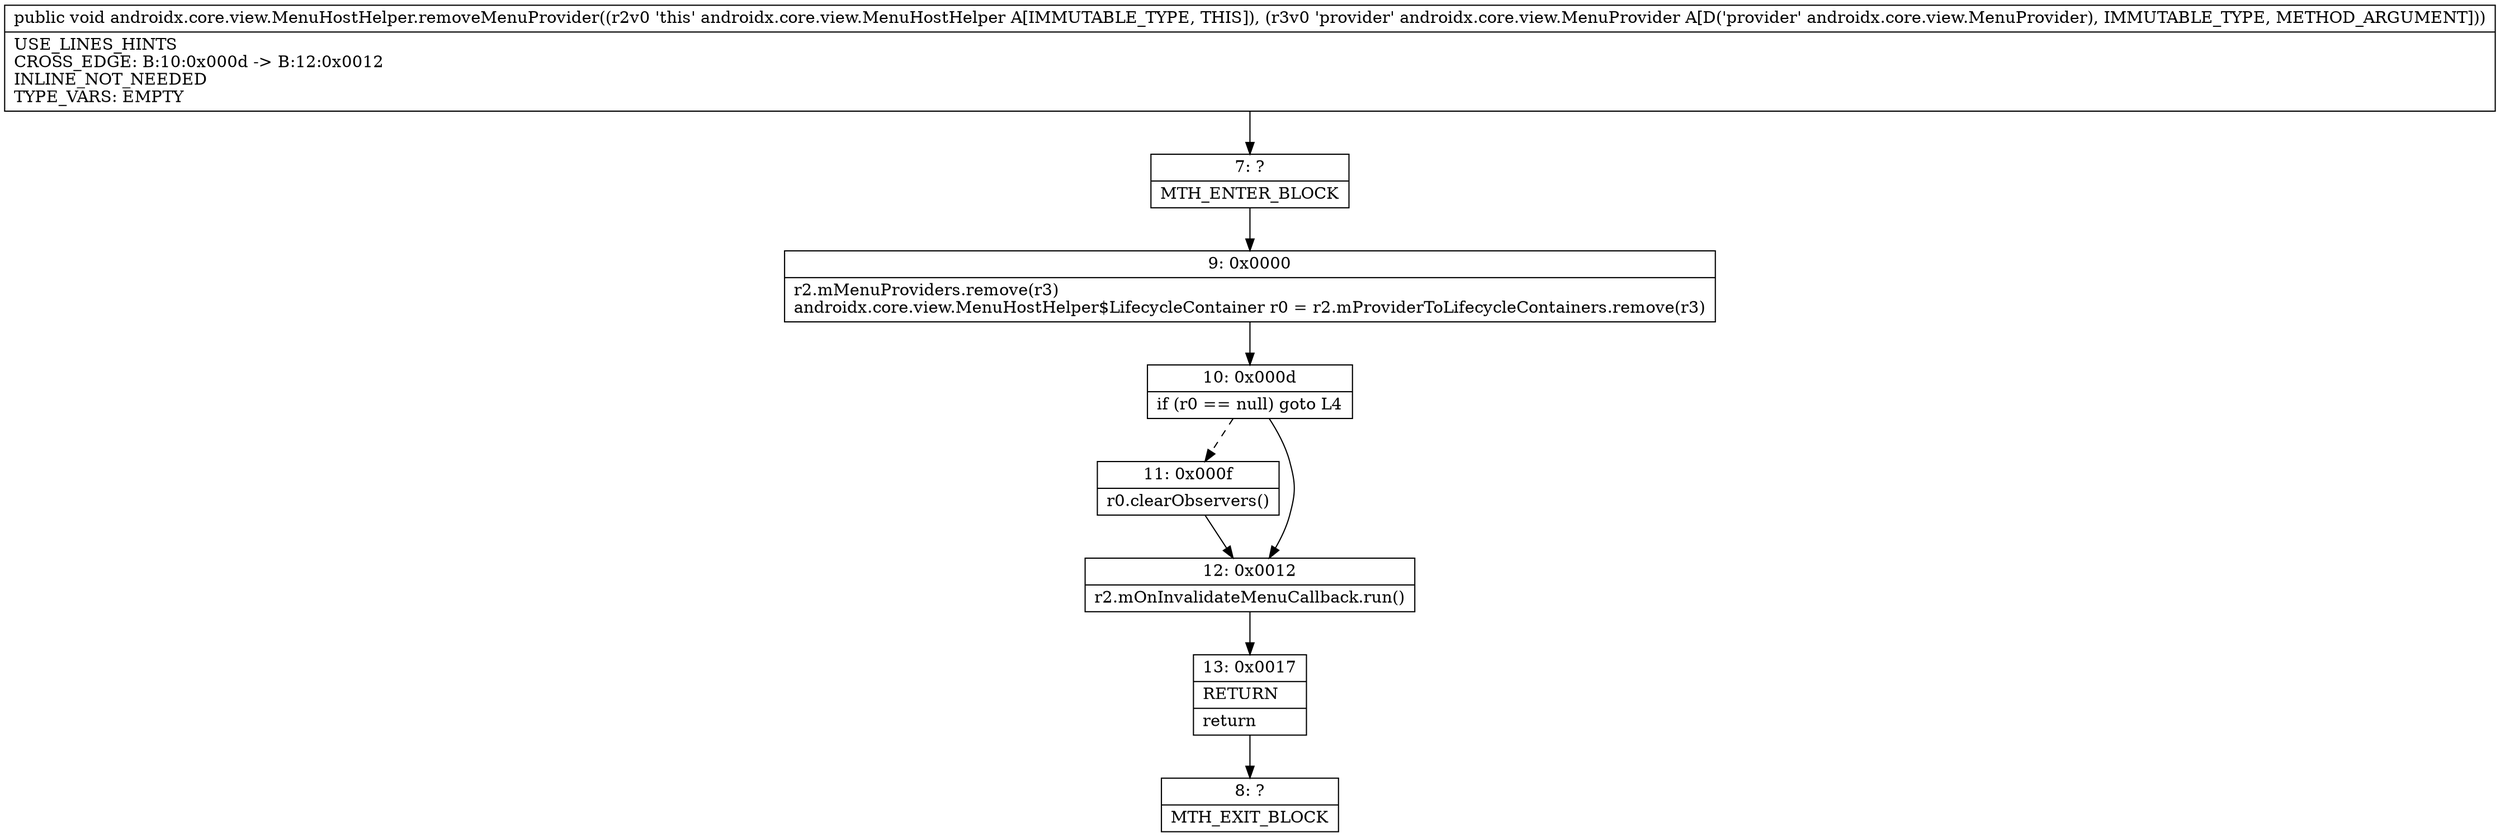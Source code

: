 digraph "CFG forandroidx.core.view.MenuHostHelper.removeMenuProvider(Landroidx\/core\/view\/MenuProvider;)V" {
Node_7 [shape=record,label="{7\:\ ?|MTH_ENTER_BLOCK\l}"];
Node_9 [shape=record,label="{9\:\ 0x0000|r2.mMenuProviders.remove(r3)\landroidx.core.view.MenuHostHelper$LifecycleContainer r0 = r2.mProviderToLifecycleContainers.remove(r3)\l}"];
Node_10 [shape=record,label="{10\:\ 0x000d|if (r0 == null) goto L4\l}"];
Node_11 [shape=record,label="{11\:\ 0x000f|r0.clearObservers()\l}"];
Node_12 [shape=record,label="{12\:\ 0x0012|r2.mOnInvalidateMenuCallback.run()\l}"];
Node_13 [shape=record,label="{13\:\ 0x0017|RETURN\l|return\l}"];
Node_8 [shape=record,label="{8\:\ ?|MTH_EXIT_BLOCK\l}"];
MethodNode[shape=record,label="{public void androidx.core.view.MenuHostHelper.removeMenuProvider((r2v0 'this' androidx.core.view.MenuHostHelper A[IMMUTABLE_TYPE, THIS]), (r3v0 'provider' androidx.core.view.MenuProvider A[D('provider' androidx.core.view.MenuProvider), IMMUTABLE_TYPE, METHOD_ARGUMENT]))  | USE_LINES_HINTS\lCROSS_EDGE: B:10:0x000d \-\> B:12:0x0012\lINLINE_NOT_NEEDED\lTYPE_VARS: EMPTY\l}"];
MethodNode -> Node_7;Node_7 -> Node_9;
Node_9 -> Node_10;
Node_10 -> Node_11[style=dashed];
Node_10 -> Node_12;
Node_11 -> Node_12;
Node_12 -> Node_13;
Node_13 -> Node_8;
}

